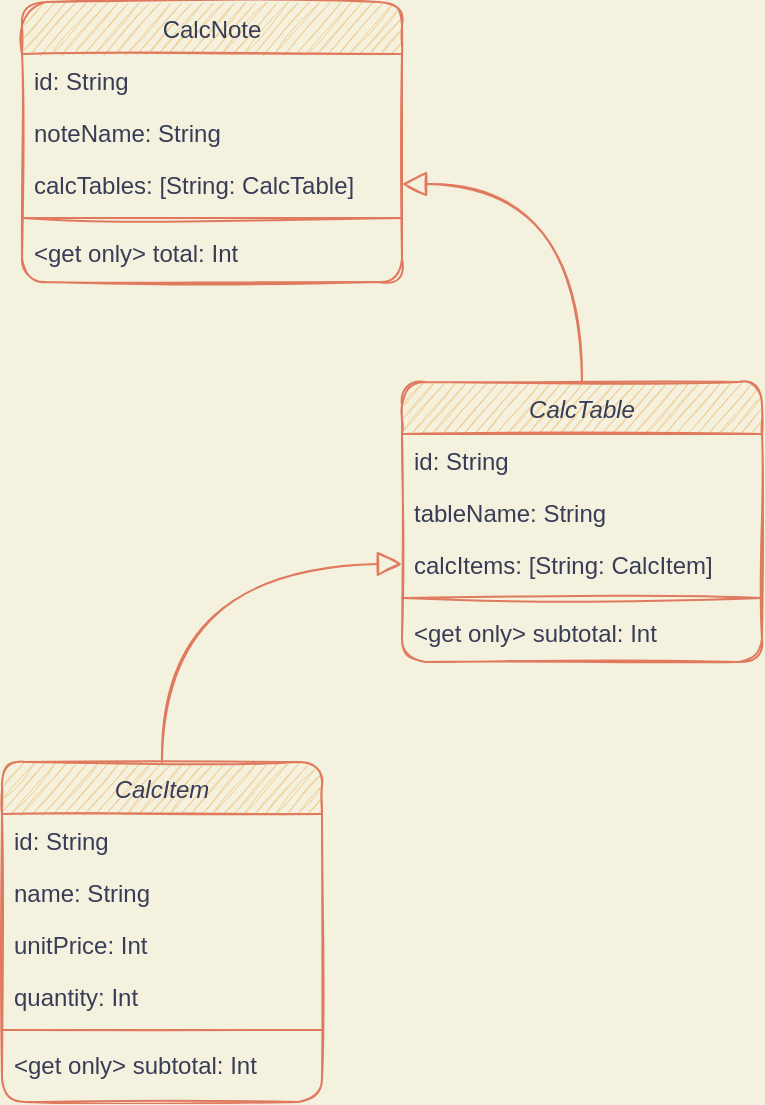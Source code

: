 <mxfile version="13.9.2" type="device"><diagram id="C5RBs43oDa-KdzZeNtuy" name="Model"><mxGraphModel dx="665" dy="688" grid="1" gridSize="10" guides="1" tooltips="1" connect="1" arrows="1" fold="1" page="1" pageScale="1" pageWidth="827" pageHeight="1169" background="#F4F1DE" math="0" shadow="0"><root><mxCell id="WIyWlLk6GJQsqaUBKTNV-0"/><mxCell id="WIyWlLk6GJQsqaUBKTNV-1" parent="WIyWlLk6GJQsqaUBKTNV-0"/><mxCell id="zkfFHV4jXpPFQw0GAbJ--0" value="CalcTable" style="swimlane;fontStyle=2;align=center;verticalAlign=top;childLayout=stackLayout;horizontal=1;startSize=26;horizontalStack=0;resizeParent=1;resizeLast=0;collapsible=1;marginBottom=0;shadow=0;strokeWidth=1;fillColor=#F2CC8F;strokeColor=#E07A5F;fontColor=#393C56;sketch=1;rounded=1;" parent="WIyWlLk6GJQsqaUBKTNV-1" vertex="1"><mxGeometry x="270" y="240" width="180" height="140" as="geometry"><mxRectangle x="210" y="170" width="160" height="26" as="alternateBounds"/></mxGeometry></mxCell><mxCell id="zkfFHV4jXpPFQw0GAbJ--1" value="id: String" style="text;align=left;verticalAlign=top;spacingLeft=4;spacingRight=4;overflow=hidden;rotatable=0;points=[[0,0.5],[1,0.5]];portConstraint=eastwest;fontColor=#393C56;sketch=1;rounded=1;" parent="zkfFHV4jXpPFQw0GAbJ--0" vertex="1"><mxGeometry y="26" width="180" height="26" as="geometry"/></mxCell><mxCell id="zkfFHV4jXpPFQw0GAbJ--2" value="tableName: String" style="text;align=left;verticalAlign=top;spacingLeft=4;spacingRight=4;overflow=hidden;rotatable=0;points=[[0,0.5],[1,0.5]];portConstraint=eastwest;shadow=0;html=0;fontColor=#393C56;sketch=1;rounded=1;" parent="zkfFHV4jXpPFQw0GAbJ--0" vertex="1"><mxGeometry y="52" width="180" height="26" as="geometry"/></mxCell><mxCell id="zkfFHV4jXpPFQw0GAbJ--3" value="calcItems: [String: CalcItem]" style="text;align=left;verticalAlign=top;spacingLeft=4;spacingRight=4;overflow=hidden;rotatable=0;points=[[0,0.5],[1,0.5]];portConstraint=eastwest;shadow=0;html=0;fontColor=#393C56;sketch=1;rounded=1;" parent="zkfFHV4jXpPFQw0GAbJ--0" vertex="1"><mxGeometry y="78" width="180" height="26" as="geometry"/></mxCell><mxCell id="zkfFHV4jXpPFQw0GAbJ--4" value="" style="line;html=1;strokeWidth=1;align=left;verticalAlign=middle;spacingTop=-1;spacingLeft=3;spacingRight=3;rotatable=0;labelPosition=right;points=[];portConstraint=eastwest;labelBackgroundColor=#F4F1DE;fillColor=#F2CC8F;strokeColor=#E07A5F;fontColor=#393C56;sketch=1;rounded=1;" parent="zkfFHV4jXpPFQw0GAbJ--0" vertex="1"><mxGeometry y="104" width="180" height="8" as="geometry"/></mxCell><mxCell id="zkfFHV4jXpPFQw0GAbJ--5" value="&lt;get only&gt; subtotal: Int" style="text;align=left;verticalAlign=top;spacingLeft=4;spacingRight=4;overflow=hidden;rotatable=0;points=[[0,0.5],[1,0.5]];portConstraint=eastwest;fontColor=#393C56;sketch=1;rounded=1;" parent="zkfFHV4jXpPFQw0GAbJ--0" vertex="1"><mxGeometry y="112" width="180" height="26" as="geometry"/></mxCell><mxCell id="zkfFHV4jXpPFQw0GAbJ--6" value="CalcItem" style="swimlane;fontStyle=2;align=center;verticalAlign=top;childLayout=stackLayout;horizontal=1;startSize=26;horizontalStack=0;resizeParent=1;resizeLast=0;collapsible=1;marginBottom=0;shadow=0;strokeWidth=1;fillColor=#F2CC8F;strokeColor=#E07A5F;fontColor=#393C56;sketch=1;rounded=1;" parent="WIyWlLk6GJQsqaUBKTNV-1" vertex="1"><mxGeometry x="70" y="430" width="160" height="170" as="geometry"><mxRectangle x="130" y="380" width="160" height="26" as="alternateBounds"/></mxGeometry></mxCell><mxCell id="zkfFHV4jXpPFQw0GAbJ--7" value="id: String" style="text;align=left;verticalAlign=top;spacingLeft=4;spacingRight=4;overflow=hidden;rotatable=0;points=[[0,0.5],[1,0.5]];portConstraint=eastwest;fontColor=#393C56;sketch=1;rounded=1;" parent="zkfFHV4jXpPFQw0GAbJ--6" vertex="1"><mxGeometry y="26" width="160" height="26" as="geometry"/></mxCell><mxCell id="zkfFHV4jXpPFQw0GAbJ--8" value="name: String" style="text;align=left;verticalAlign=top;spacingLeft=4;spacingRight=4;overflow=hidden;rotatable=0;points=[[0,0.5],[1,0.5]];portConstraint=eastwest;shadow=0;html=0;fontColor=#393C56;sketch=1;rounded=1;" parent="zkfFHV4jXpPFQw0GAbJ--6" vertex="1"><mxGeometry y="52" width="160" height="26" as="geometry"/></mxCell><mxCell id="JgfdO7OReGyj8NTJUDBm-0" value="unitPrice: Int" style="text;align=left;verticalAlign=top;spacingLeft=4;spacingRight=4;overflow=hidden;rotatable=0;points=[[0,0.5],[1,0.5]];portConstraint=eastwest;shadow=0;html=0;fontColor=#393C56;sketch=1;rounded=1;" vertex="1" parent="zkfFHV4jXpPFQw0GAbJ--6"><mxGeometry y="78" width="160" height="26" as="geometry"/></mxCell><mxCell id="JgfdO7OReGyj8NTJUDBm-2" value="quantity: Int" style="text;align=left;verticalAlign=top;spacingLeft=4;spacingRight=4;overflow=hidden;rotatable=0;points=[[0,0.5],[1,0.5]];portConstraint=eastwest;shadow=0;html=0;fontColor=#393C56;sketch=1;rounded=1;" vertex="1" parent="zkfFHV4jXpPFQw0GAbJ--6"><mxGeometry y="104" width="160" height="26" as="geometry"/></mxCell><mxCell id="JgfdO7OReGyj8NTJUDBm-5" value="" style="line;html=1;strokeWidth=1;align=left;verticalAlign=middle;spacingTop=-1;spacingLeft=3;spacingRight=3;rotatable=0;labelPosition=right;points=[];portConstraint=eastwest;labelBackgroundColor=#F4F1DE;fillColor=#F2CC8F;strokeColor=#E07A5F;fontColor=#393C56;sketch=1;rounded=1;" vertex="1" parent="zkfFHV4jXpPFQw0GAbJ--6"><mxGeometry y="130" width="160" height="8" as="geometry"/></mxCell><mxCell id="JgfdO7OReGyj8NTJUDBm-3" value="&lt;get only&gt; subtotal: Int" style="text;align=left;verticalAlign=top;spacingLeft=4;spacingRight=4;overflow=hidden;rotatable=0;points=[[0,0.5],[1,0.5]];portConstraint=eastwest;shadow=0;html=0;fontColor=#393C56;sketch=1;rounded=1;" vertex="1" parent="zkfFHV4jXpPFQw0GAbJ--6"><mxGeometry y="138" width="160" height="26" as="geometry"/></mxCell><mxCell id="zkfFHV4jXpPFQw0GAbJ--12" value="" style="endArrow=block;endSize=10;endFill=0;shadow=0;strokeWidth=1;labelBackgroundColor=#F4F1DE;strokeColor=#E07A5F;fontColor=#393C56;sketch=1;entryX=0;entryY=0.5;entryDx=0;entryDy=0;exitX=0.5;exitY=0;exitDx=0;exitDy=0;edgeStyle=orthogonalEdgeStyle;elbow=vertical;curved=1;" parent="WIyWlLk6GJQsqaUBKTNV-1" source="zkfFHV4jXpPFQw0GAbJ--6" target="zkfFHV4jXpPFQw0GAbJ--3" edge="1"><mxGeometry width="160" relative="1" as="geometry"><mxPoint x="200" y="203" as="sourcePoint"/><mxPoint x="200" y="203" as="targetPoint"/></mxGeometry></mxCell><mxCell id="zkfFHV4jXpPFQw0GAbJ--13" value="CalcNote" style="swimlane;fontStyle=0;align=center;verticalAlign=top;childLayout=stackLayout;horizontal=1;startSize=26;horizontalStack=0;resizeParent=1;resizeLast=0;collapsible=1;marginBottom=0;shadow=0;strokeWidth=1;fillColor=#F2CC8F;strokeColor=#E07A5F;fontColor=#393C56;sketch=1;rounded=1;" parent="WIyWlLk6GJQsqaUBKTNV-1" vertex="1"><mxGeometry x="80" y="50" width="190" height="140" as="geometry"><mxRectangle x="340" y="380" width="170" height="26" as="alternateBounds"/></mxGeometry></mxCell><mxCell id="zkfFHV4jXpPFQw0GAbJ--14" value="id: String" style="text;align=left;verticalAlign=top;spacingLeft=4;spacingRight=4;overflow=hidden;rotatable=0;points=[[0,0.5],[1,0.5]];portConstraint=eastwest;fontColor=#393C56;sketch=1;rounded=1;" parent="zkfFHV4jXpPFQw0GAbJ--13" vertex="1"><mxGeometry y="26" width="190" height="26" as="geometry"/></mxCell><mxCell id="JgfdO7OReGyj8NTJUDBm-6" value="noteName: String" style="text;align=left;verticalAlign=top;spacingLeft=4;spacingRight=4;overflow=hidden;rotatable=0;points=[[0,0.5],[1,0.5]];portConstraint=eastwest;fontColor=#393C56;sketch=1;rounded=1;" vertex="1" parent="zkfFHV4jXpPFQw0GAbJ--13"><mxGeometry y="52" width="190" height="26" as="geometry"/></mxCell><mxCell id="JgfdO7OReGyj8NTJUDBm-7" value="calcTables: [String: CalcTable]" style="text;align=left;verticalAlign=top;spacingLeft=4;spacingRight=4;overflow=hidden;rotatable=0;points=[[0,0.5],[1,0.5]];portConstraint=eastwest;fontColor=#393C56;sketch=1;rounded=1;" vertex="1" parent="zkfFHV4jXpPFQw0GAbJ--13"><mxGeometry y="78" width="190" height="26" as="geometry"/></mxCell><mxCell id="zkfFHV4jXpPFQw0GAbJ--15" value="" style="line;html=1;strokeWidth=1;align=left;verticalAlign=middle;spacingTop=-1;spacingLeft=3;spacingRight=3;rotatable=0;labelPosition=right;points=[];portConstraint=eastwest;labelBackgroundColor=#F4F1DE;fillColor=#F2CC8F;strokeColor=#E07A5F;fontColor=#393C56;sketch=1;rounded=1;" parent="zkfFHV4jXpPFQw0GAbJ--13" vertex="1"><mxGeometry y="104" width="190" height="8" as="geometry"/></mxCell><mxCell id="JgfdO7OReGyj8NTJUDBm-8" value="&lt;get only&gt; total: Int" style="text;align=left;verticalAlign=top;spacingLeft=4;spacingRight=4;overflow=hidden;rotatable=0;points=[[0,0.5],[1,0.5]];portConstraint=eastwest;fontColor=#393C56;sketch=1;rounded=1;" vertex="1" parent="zkfFHV4jXpPFQw0GAbJ--13"><mxGeometry y="112" width="190" height="26" as="geometry"/></mxCell><mxCell id="zkfFHV4jXpPFQw0GAbJ--16" value="" style="endArrow=block;endSize=10;endFill=0;shadow=0;strokeWidth=1;labelBackgroundColor=#F4F1DE;strokeColor=#E07A5F;fontColor=#393C56;sketch=1;exitX=0.5;exitY=0;exitDx=0;exitDy=0;edgeStyle=orthogonalEdgeStyle;entryX=1;entryY=0.5;entryDx=0;entryDy=0;curved=1;" parent="WIyWlLk6GJQsqaUBKTNV-1" source="zkfFHV4jXpPFQw0GAbJ--0" target="JgfdO7OReGyj8NTJUDBm-7" edge="1"><mxGeometry width="160" relative="1" as="geometry"><mxPoint x="210" y="373" as="sourcePoint"/><mxPoint x="270" y="150" as="targetPoint"/></mxGeometry></mxCell></root></mxGraphModel></diagram></mxfile>